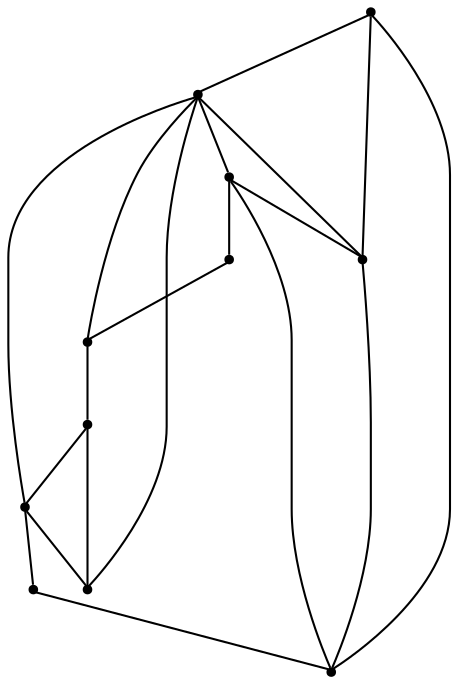 graph {
  node [shape=point,comment="{\"directed\":false,\"doi\":\"10.1007/978-3-031-22203-0_27\",\"figure\":\"11 (1)\"}"]

  v0 [pos="1124.2041498162569,505.44219215851143"]
  v1 [pos="990.8494770816368,572.1186636603003"]
  v2 [pos="990.8494770816368,305.4127776531449"]
  v3 [pos="990.8494770816368,438.7657206567226"]
  v4 [pos="990.8495406700545,372.08931274257213"]
  v5 [pos="990.8495406700545,505.4422398492402"]
  v6 [pos="990.8494770816369,672.1292973298998"]
  v7 [pos="790.8176110536465,438.7657206567226"]
  v8 [pos="890.8335440676417,438.7657206567226"]
  v9 [pos="940.841574163057,438.76576834745134"]
  v10 [pos="840.8256411490618,438.76576834745134"]

  v0 -- v1 [id="-1",pos="1124.2041498162569,505.44219215851143 990.8494770816368,572.1186636603003 990.8494770816368,572.1186636603003 990.8494770816368,572.1186636603003"]
  v0 -- v2 [id="-2",pos="1124.2041498162569,505.44219215851143 990.8494770816368,305.4127776531449 990.8494770816368,305.4127776531449 990.8494770816368,305.4127776531449"]
  v6 -- v2 [id="-3",pos="990.8494770816369,672.1292973298998 774.1483524730651,672.1293013041272 774.1483524730651,672.1293013041272 774.1483524730651,672.1293013041272 763.0382477213051,672.1293013041272 757.4790303040659,666.5742852152636 757.4790303040659,655.4642530375363 757.4790303040659,322.0818955285921 757.4790303040659,322.0818955285921 757.4790303040659,322.0818955285921 757.4790303040659,310.96346978259874 763.0382477213051,305.4127776531449 774.1483524730651,305.4127776531449 990.8494770816368,305.4127776531449 990.8494770816368,305.4127776531449 990.8494770816368,305.4127776531449"]
  v7 -- v6 [id="-4",pos="790.8176110536465,438.7657206567226 990.8494770816369,672.1292973298998 990.8494770816369,672.1292973298998 990.8494770816369,672.1292973298998"]
  v9 -- v3 [id="-5",pos="940.841574163057,438.76576834745134 990.8494770816368,438.7657206567226 990.8494770816368,438.7657206567226 990.8494770816368,438.7657206567226"]
  v8 -- v9 [id="-6",pos="890.8335440676417,438.7657206567226 940.841574163057,438.76576834745134 940.841574163057,438.76576834745134 940.841574163057,438.76576834745134"]
  v10 -- v8 [id="-8",pos="840.8256411490618,438.76576834745134 890.8335440676417,438.7657206567226 890.8335440676417,438.7657206567226 890.8335440676417,438.7657206567226"]
  v7 -- v2 [id="-9",pos="790.8176110536465,438.7657206567226 990.8494770816368,305.4127776531449 990.8494770816368,305.4127776531449 990.8494770816368,305.4127776531449"]
  v7 -- v10 [id="-10",pos="790.8176110536465,438.7657206567226 840.8256411490618,438.76576834745134 840.8256411490618,438.76576834745134 840.8256411490618,438.76576834745134"]
  v5 -- v9 [id="-12",pos="990.8495406700545,505.4422398492402 983.9776039578597,445.64183352056597 983.9776039578597,445.64183352056597 983.9776039578597,445.64183352056597 940.841574163057,438.76576834745134 940.841574163057,438.76576834745134 940.841574163057,438.76576834745134"]
  v4 -- v2 [id="-14",pos="990.8495406700545,372.08931274257213 990.8494770816368,305.4127776531449 990.8494770816368,305.4127776531449 990.8494770816368,305.4127776531449"]
  v3 -- v1 [id="-15",pos="990.8494770816368,438.7657206567226 1018.2955735168235,466.2114171342331 1018.2955735168235,466.2114171342331 1018.2955735168235,466.2114171342331 1022.2254013189716,470.141164979927 1024.1881850080529,474.88353105029614 1024.1881850080529,480.4385153453406 1024.1881850080529,530.4458689716822 1024.1881850080529,530.4458689716822 1024.1881850080529,530.4458689716822 1024.1881850080529,536.0008532667266 1022.2254013189716,540.7432193370958 1018.2955735168235,544.6729671827898 990.8494770816368,572.1186636603003 990.8494770816368,572.1186636603003 990.8494770816368,572.1186636603003"]
  v1 -- v7 [id="-17",pos="990.8494770816368,572.1186636603003 790.8176110536465,438.7657206567226 790.8176110536465,438.7657206567226 790.8176110536465,438.7657206567226"]
  v6 -- v0 [id="-18",pos="990.8494770816369,672.1292973298998 1124.2041498162569,505.44219215851143 1124.2041498162569,505.44219215851143 1124.2041498162569,505.44219215851143"]
  v1 -- v8 [id="-19",pos="990.8494770816368,572.1186636603003 890.8335440676417,438.7657206567226 890.8335440676417,438.7657206567226 890.8335440676417,438.7657206567226"]
  v1 -- v6 [id="-20",pos="990.8494770816368,572.1186636603003 990.8494770816369,672.1292973298998 990.8494770816369,672.1292973298998 990.8494770816369,672.1292973298998"]
  v3 -- v4 [id="-21",pos="990.8494770816368,438.7657206567226 990.8495406700545,372.08931274257213 990.8495406700545,372.08931274257213 990.8495406700545,372.08931274257213"]
  v3 -- v5 [id="-23",pos="990.8494770816368,438.7657206567226 990.8495406700545,505.4422398492402 990.8495406700545,505.4422398492402 990.8495406700545,505.4422398492402"]
  v5 -- v1 [id="-24",pos="990.8495406700545,505.4422398492402 990.8494770816368,572.1186636603003 990.8494770816368,572.1186636603003 990.8494770816368,572.1186636603003"]
}